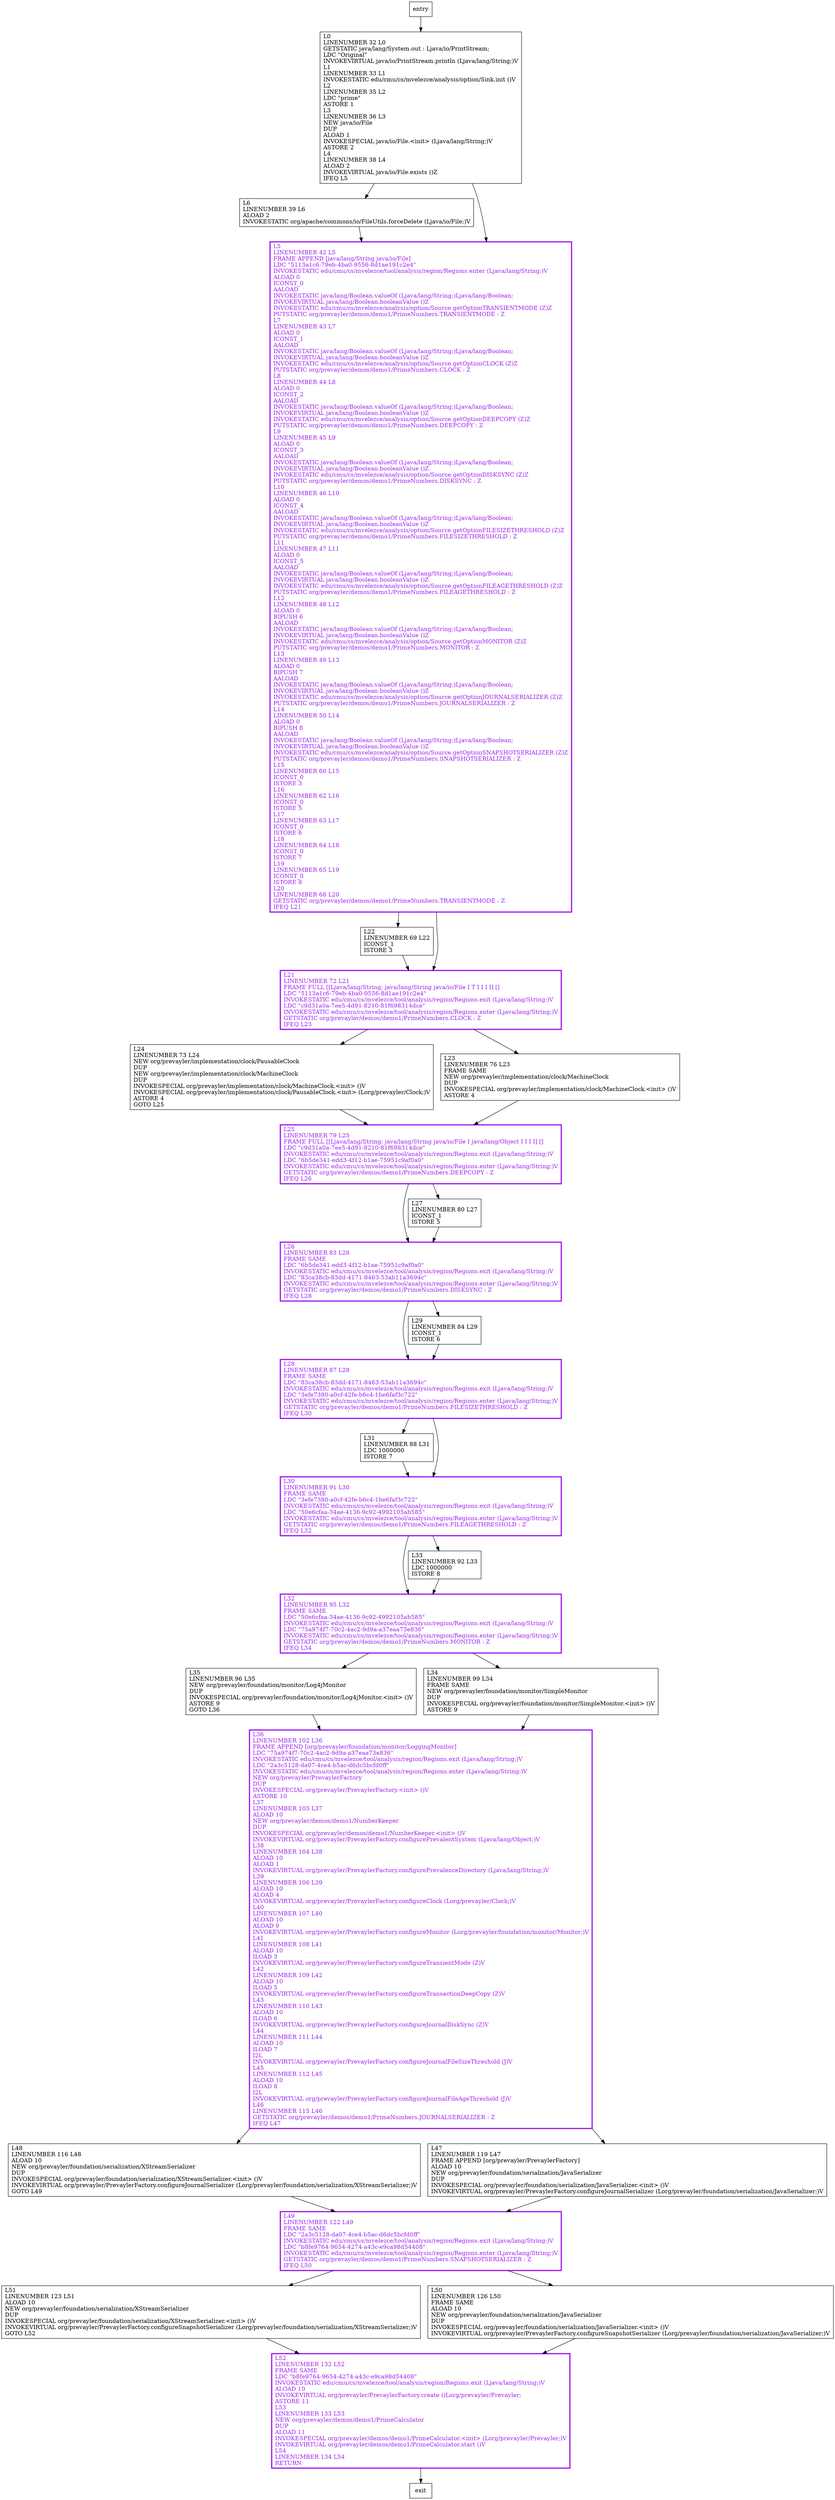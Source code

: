 digraph main {
node [shape=record];
1931572530 [label="L35\lLINENUMBER 96 L35\lNEW org/prevayler/foundation/monitor/Log4jMonitor\lDUP\lINVOKESPECIAL org/prevayler/foundation/monitor/Log4jMonitor.\<init\> ()V\lASTORE 9\lGOTO L36\l"];
1927447599 [label="L24\lLINENUMBER 73 L24\lNEW org/prevayler/implementation/clock/PausableClock\lDUP\lNEW org/prevayler/implementation/clock/MachineClock\lDUP\lINVOKESPECIAL org/prevayler/implementation/clock/MachineClock.\<init\> ()V\lINVOKESPECIAL org/prevayler/implementation/clock/PausableClock.\<init\> (Lorg/prevayler/Clock;)V\lASTORE 4\lGOTO L25\l"];
1069995467 [label="L52\lLINENUMBER 132 L52\lFRAME SAME\lLDC \"b8fe9764-9654-4274-a43c-e9ca98d54408\"\lINVOKESTATIC edu/cmu/cs/mvelezce/tool/analysis/region/Regions.exit (Ljava/lang/String;)V\lALOAD 10\lINVOKEVIRTUAL org/prevayler/PrevaylerFactory.create ()Lorg/prevayler/Prevayler;\lASTORE 11\lL53\lLINENUMBER 133 L53\lNEW org/prevayler/demos/demo1/PrimeCalculator\lDUP\lALOAD 11\lINVOKESPECIAL org/prevayler/demos/demo1/PrimeCalculator.\<init\> (Lorg/prevayler/Prevayler;)V\lINVOKEVIRTUAL org/prevayler/demos/demo1/PrimeCalculator.start ()V\lL54\lLINENUMBER 134 L54\lRETURN\l"];
350838976 [label="L32\lLINENUMBER 95 L32\lFRAME SAME\lLDC \"50e6cfaa-34ae-4136-9c92-4992105ab585\"\lINVOKESTATIC edu/cmu/cs/mvelezce/tool/analysis/region/Regions.exit (Ljava/lang/String;)V\lLDC \"75a974f7-70c2-4ac2-9d9a-a37eaa73e836\"\lINVOKESTATIC edu/cmu/cs/mvelezce/tool/analysis/region/Regions.enter (Ljava/lang/String;)V\lGETSTATIC org/prevayler/demos/demo1/PrimeNumbers.MONITOR : Z\lIFEQ L34\l"];
299965429 [label="L48\lLINENUMBER 116 L48\lALOAD 10\lNEW org/prevayler/foundation/serialization/XStreamSerializer\lDUP\lINVOKESPECIAL org/prevayler/foundation/serialization/XStreamSerializer.\<init\> ()V\lINVOKEVIRTUAL org/prevayler/PrevaylerFactory.configureJournalSerializer (Lorg/prevayler/foundation/serialization/XStreamSerializer;)V\lGOTO L49\l"];
1689288533 [label="L26\lLINENUMBER 83 L26\lFRAME SAME\lLDC \"6b5de341-edd3-4f12-b1ae-75951c9af0a0\"\lINVOKESTATIC edu/cmu/cs/mvelezce/tool/analysis/region/Regions.exit (Ljava/lang/String;)V\lLDC \"83ca38cb-83dd-4171-8463-53ab11a3694c\"\lINVOKESTATIC edu/cmu/cs/mvelezce/tool/analysis/region/Regions.enter (Ljava/lang/String;)V\lGETSTATIC org/prevayler/demos/demo1/PrimeNumbers.DISKSYNC : Z\lIFEQ L28\l"];
1475659078 [label="L23\lLINENUMBER 76 L23\lFRAME SAME\lNEW org/prevayler/implementation/clock/MachineClock\lDUP\lINVOKESPECIAL org/prevayler/implementation/clock/MachineClock.\<init\> ()V\lASTORE 4\l"];
1933206784 [label="L28\lLINENUMBER 87 L28\lFRAME SAME\lLDC \"83ca38cb-83dd-4171-8463-53ab11a3694c\"\lINVOKESTATIC edu/cmu/cs/mvelezce/tool/analysis/region/Regions.exit (Ljava/lang/String;)V\lLDC \"3efe7380-a0cf-42fe-b6c4-1be6faf3c722\"\lINVOKESTATIC edu/cmu/cs/mvelezce/tool/analysis/region/Regions.enter (Ljava/lang/String;)V\lGETSTATIC org/prevayler/demos/demo1/PrimeNumbers.FILESIZETHRESHOLD : Z\lIFEQ L30\l"];
1762747422 [label="L49\lLINENUMBER 122 L49\lFRAME SAME\lLDC \"2a3c5128-da07-4ce4-b5ac-d6dc5bcfd0ff\"\lINVOKESTATIC edu/cmu/cs/mvelezce/tool/analysis/region/Regions.exit (Ljava/lang/String;)V\lLDC \"b8fe9764-9654-4274-a43c-e9ca98d54408\"\lINVOKESTATIC edu/cmu/cs/mvelezce/tool/analysis/region/Regions.enter (Ljava/lang/String;)V\lGETSTATIC org/prevayler/demos/demo1/PrimeNumbers.SNAPSHOTSERIALIZER : Z\lIFEQ L50\l"];
354375792 [label="L27\lLINENUMBER 80 L27\lICONST_1\lISTORE 5\l"];
1376753351 [label="L0\lLINENUMBER 32 L0\lGETSTATIC java/lang/System.out : Ljava/io/PrintStream;\lLDC \"Original\"\lINVOKEVIRTUAL java/io/PrintStream.println (Ljava/lang/String;)V\lL1\lLINENUMBER 33 L1\lINVOKESTATIC edu/cmu/cs/mvelezce/analysis/option/Sink.init ()V\lL2\lLINENUMBER 35 L2\lLDC \"prime\"\lASTORE 1\lL3\lLINENUMBER 36 L3\lNEW java/io/File\lDUP\lALOAD 1\lINVOKESPECIAL java/io/File.\<init\> (Ljava/lang/String;)V\lASTORE 2\lL4\lLINENUMBER 38 L4\lALOAD 2\lINVOKEVIRTUAL java/io/File.exists ()Z\lIFEQ L5\l"];
530535694 [label="L34\lLINENUMBER 99 L34\lFRAME SAME\lNEW org/prevayler/foundation/monitor/SimpleMonitor\lDUP\lINVOKESPECIAL org/prevayler/foundation/monitor/SimpleMonitor.\<init\> ()V\lASTORE 9\l"];
28610815 [label="L6\lLINENUMBER 39 L6\lALOAD 2\lINVOKESTATIC org/apache/commons/io/FileUtils.forceDelete (Ljava/io/File;)V\l"];
1190602307 [label="L22\lLINENUMBER 69 L22\lICONST_1\lISTORE 3\l"];
643914817 [label="L51\lLINENUMBER 123 L51\lALOAD 10\lNEW org/prevayler/foundation/serialization/XStreamSerializer\lDUP\lINVOKESPECIAL org/prevayler/foundation/serialization/XStreamSerializer.\<init\> ()V\lINVOKEVIRTUAL org/prevayler/PrevaylerFactory.configureSnapshotSerializer (Lorg/prevayler/foundation/serialization/XStreamSerializer;)V\lGOTO L52\l"];
886767934 [label="L31\lLINENUMBER 88 L31\lLDC 1000000\lISTORE 7\l"];
1949501272 [label="L47\lLINENUMBER 119 L47\lFRAME APPEND [org/prevayler/PrevaylerFactory]\lALOAD 10\lNEW org/prevayler/foundation/serialization/JavaSerializer\lDUP\lINVOKESPECIAL org/prevayler/foundation/serialization/JavaSerializer.\<init\> ()V\lINVOKEVIRTUAL org/prevayler/PrevaylerFactory.configureJournalSerializer (Lorg/prevayler/foundation/serialization/JavaSerializer;)V\l"];
1751133222 [label="L21\lLINENUMBER 72 L21\lFRAME FULL [[Ljava/lang/String; java/lang/String java/io/File I T I I I I] []\lLDC \"5113a1c6-79eb-4ba0-9556-8d1ae191c2e4\"\lINVOKESTATIC edu/cmu/cs/mvelezce/tool/analysis/region/Regions.exit (Ljava/lang/String;)V\lLDC \"c9d31a0a-7ee5-4d91-8210-81f698314dce\"\lINVOKESTATIC edu/cmu/cs/mvelezce/tool/analysis/region/Regions.enter (Ljava/lang/String;)V\lGETSTATIC org/prevayler/demos/demo1/PrimeNumbers.CLOCK : Z\lIFEQ L23\l"];
1541934827 [label="L30\lLINENUMBER 91 L30\lFRAME SAME\lLDC \"3efe7380-a0cf-42fe-b6c4-1be6faf3c722\"\lINVOKESTATIC edu/cmu/cs/mvelezce/tool/analysis/region/Regions.exit (Ljava/lang/String;)V\lLDC \"50e6cfaa-34ae-4136-9c92-4992105ab585\"\lINVOKESTATIC edu/cmu/cs/mvelezce/tool/analysis/region/Regions.enter (Ljava/lang/String;)V\lGETSTATIC org/prevayler/demos/demo1/PrimeNumbers.FILEAGETHRESHOLD : Z\lIFEQ L32\l"];
1255897394 [label="L5\lLINENUMBER 42 L5\lFRAME APPEND [java/lang/String java/io/File]\lLDC \"5113a1c6-79eb-4ba0-9556-8d1ae191c2e4\"\lINVOKESTATIC edu/cmu/cs/mvelezce/tool/analysis/region/Regions.enter (Ljava/lang/String;)V\lALOAD 0\lICONST_0\lAALOAD\lINVOKESTATIC java/lang/Boolean.valueOf (Ljava/lang/String;)Ljava/lang/Boolean;\lINVOKEVIRTUAL java/lang/Boolean.booleanValue ()Z\lINVOKESTATIC edu/cmu/cs/mvelezce/analysis/option/Source.getOptionTRANSIENTMODE (Z)Z\lPUTSTATIC org/prevayler/demos/demo1/PrimeNumbers.TRANSIENTMODE : Z\lL7\lLINENUMBER 43 L7\lALOAD 0\lICONST_1\lAALOAD\lINVOKESTATIC java/lang/Boolean.valueOf (Ljava/lang/String;)Ljava/lang/Boolean;\lINVOKEVIRTUAL java/lang/Boolean.booleanValue ()Z\lINVOKESTATIC edu/cmu/cs/mvelezce/analysis/option/Source.getOptionCLOCK (Z)Z\lPUTSTATIC org/prevayler/demos/demo1/PrimeNumbers.CLOCK : Z\lL8\lLINENUMBER 44 L8\lALOAD 0\lICONST_2\lAALOAD\lINVOKESTATIC java/lang/Boolean.valueOf (Ljava/lang/String;)Ljava/lang/Boolean;\lINVOKEVIRTUAL java/lang/Boolean.booleanValue ()Z\lINVOKESTATIC edu/cmu/cs/mvelezce/analysis/option/Source.getOptionDEEPCOPY (Z)Z\lPUTSTATIC org/prevayler/demos/demo1/PrimeNumbers.DEEPCOPY : Z\lL9\lLINENUMBER 45 L9\lALOAD 0\lICONST_3\lAALOAD\lINVOKESTATIC java/lang/Boolean.valueOf (Ljava/lang/String;)Ljava/lang/Boolean;\lINVOKEVIRTUAL java/lang/Boolean.booleanValue ()Z\lINVOKESTATIC edu/cmu/cs/mvelezce/analysis/option/Source.getOptionDISKSYNC (Z)Z\lPUTSTATIC org/prevayler/demos/demo1/PrimeNumbers.DISKSYNC : Z\lL10\lLINENUMBER 46 L10\lALOAD 0\lICONST_4\lAALOAD\lINVOKESTATIC java/lang/Boolean.valueOf (Ljava/lang/String;)Ljava/lang/Boolean;\lINVOKEVIRTUAL java/lang/Boolean.booleanValue ()Z\lINVOKESTATIC edu/cmu/cs/mvelezce/analysis/option/Source.getOptionFILESIZETHRESHOLD (Z)Z\lPUTSTATIC org/prevayler/demos/demo1/PrimeNumbers.FILESIZETHRESHOLD : Z\lL11\lLINENUMBER 47 L11\lALOAD 0\lICONST_5\lAALOAD\lINVOKESTATIC java/lang/Boolean.valueOf (Ljava/lang/String;)Ljava/lang/Boolean;\lINVOKEVIRTUAL java/lang/Boolean.booleanValue ()Z\lINVOKESTATIC edu/cmu/cs/mvelezce/analysis/option/Source.getOptionFILEAGETHRESHOLD (Z)Z\lPUTSTATIC org/prevayler/demos/demo1/PrimeNumbers.FILEAGETHRESHOLD : Z\lL12\lLINENUMBER 48 L12\lALOAD 0\lBIPUSH 6\lAALOAD\lINVOKESTATIC java/lang/Boolean.valueOf (Ljava/lang/String;)Ljava/lang/Boolean;\lINVOKEVIRTUAL java/lang/Boolean.booleanValue ()Z\lINVOKESTATIC edu/cmu/cs/mvelezce/analysis/option/Source.getOptionMONITOR (Z)Z\lPUTSTATIC org/prevayler/demos/demo1/PrimeNumbers.MONITOR : Z\lL13\lLINENUMBER 49 L13\lALOAD 0\lBIPUSH 7\lAALOAD\lINVOKESTATIC java/lang/Boolean.valueOf (Ljava/lang/String;)Ljava/lang/Boolean;\lINVOKEVIRTUAL java/lang/Boolean.booleanValue ()Z\lINVOKESTATIC edu/cmu/cs/mvelezce/analysis/option/Source.getOptionJOURNALSERIALIZER (Z)Z\lPUTSTATIC org/prevayler/demos/demo1/PrimeNumbers.JOURNALSERIALIZER : Z\lL14\lLINENUMBER 50 L14\lALOAD 0\lBIPUSH 8\lAALOAD\lINVOKESTATIC java/lang/Boolean.valueOf (Ljava/lang/String;)Ljava/lang/Boolean;\lINVOKEVIRTUAL java/lang/Boolean.booleanValue ()Z\lINVOKESTATIC edu/cmu/cs/mvelezce/analysis/option/Source.getOptionSNAPSHOTSERIALIZER (Z)Z\lPUTSTATIC org/prevayler/demos/demo1/PrimeNumbers.SNAPSHOTSERIALIZER : Z\lL15\lLINENUMBER 60 L15\lICONST_0\lISTORE 3\lL16\lLINENUMBER 62 L16\lICONST_0\lISTORE 5\lL17\lLINENUMBER 63 L17\lICONST_0\lISTORE 6\lL18\lLINENUMBER 64 L18\lICONST_0\lISTORE 7\lL19\lLINENUMBER 65 L19\lICONST_0\lISTORE 8\lL20\lLINENUMBER 68 L20\lGETSTATIC org/prevayler/demos/demo1/PrimeNumbers.TRANSIENTMODE : Z\lIFEQ L21\l"];
1011188961 [label="L29\lLINENUMBER 84 L29\lICONST_1\lISTORE 6\l"];
1250200462 [label="L50\lLINENUMBER 126 L50\lFRAME SAME\lALOAD 10\lNEW org/prevayler/foundation/serialization/JavaSerializer\lDUP\lINVOKESPECIAL org/prevayler/foundation/serialization/JavaSerializer.\<init\> ()V\lINVOKEVIRTUAL org/prevayler/PrevaylerFactory.configureSnapshotSerializer (Lorg/prevayler/foundation/serialization/JavaSerializer;)V\l"];
453674825 [label="L25\lLINENUMBER 79 L25\lFRAME FULL [[Ljava/lang/String; java/lang/String java/io/File I java/lang/Object I I I I] []\lLDC \"c9d31a0a-7ee5-4d91-8210-81f698314dce\"\lINVOKESTATIC edu/cmu/cs/mvelezce/tool/analysis/region/Regions.exit (Ljava/lang/String;)V\lLDC \"6b5de341-edd3-4f12-b1ae-75951c9af0a0\"\lINVOKESTATIC edu/cmu/cs/mvelezce/tool/analysis/region/Regions.enter (Ljava/lang/String;)V\lGETSTATIC org/prevayler/demos/demo1/PrimeNumbers.DEEPCOPY : Z\lIFEQ L26\l"];
739374326 [label="L36\lLINENUMBER 102 L36\lFRAME APPEND [org/prevayler/foundation/monitor/LoggingMonitor]\lLDC \"75a974f7-70c2-4ac2-9d9a-a37eaa73e836\"\lINVOKESTATIC edu/cmu/cs/mvelezce/tool/analysis/region/Regions.exit (Ljava/lang/String;)V\lLDC \"2a3c5128-da07-4ce4-b5ac-d6dc5bcfd0ff\"\lINVOKESTATIC edu/cmu/cs/mvelezce/tool/analysis/region/Regions.enter (Ljava/lang/String;)V\lNEW org/prevayler/PrevaylerFactory\lDUP\lINVOKESPECIAL org/prevayler/PrevaylerFactory.\<init\> ()V\lASTORE 10\lL37\lLINENUMBER 103 L37\lALOAD 10\lNEW org/prevayler/demos/demo1/NumberKeeper\lDUP\lINVOKESPECIAL org/prevayler/demos/demo1/NumberKeeper.\<init\> ()V\lINVOKEVIRTUAL org/prevayler/PrevaylerFactory.configurePrevalentSystem (Ljava/lang/Object;)V\lL38\lLINENUMBER 104 L38\lALOAD 10\lALOAD 1\lINVOKEVIRTUAL org/prevayler/PrevaylerFactory.configurePrevalenceDirectory (Ljava/lang/String;)V\lL39\lLINENUMBER 106 L39\lALOAD 10\lALOAD 4\lINVOKEVIRTUAL org/prevayler/PrevaylerFactory.configureClock (Lorg/prevayler/Clock;)V\lL40\lLINENUMBER 107 L40\lALOAD 10\lALOAD 9\lINVOKEVIRTUAL org/prevayler/PrevaylerFactory.configureMonitor (Lorg/prevayler/foundation/monitor/Monitor;)V\lL41\lLINENUMBER 108 L41\lALOAD 10\lILOAD 3\lINVOKEVIRTUAL org/prevayler/PrevaylerFactory.configureTransientMode (Z)V\lL42\lLINENUMBER 109 L42\lALOAD 10\lILOAD 5\lINVOKEVIRTUAL org/prevayler/PrevaylerFactory.configureTransactionDeepCopy (Z)V\lL43\lLINENUMBER 110 L43\lALOAD 10\lILOAD 6\lINVOKEVIRTUAL org/prevayler/PrevaylerFactory.configureJournalDiskSync (Z)V\lL44\lLINENUMBER 111 L44\lALOAD 10\lILOAD 7\lI2L\lINVOKEVIRTUAL org/prevayler/PrevaylerFactory.configureJournalFileSizeThreshold (J)V\lL45\lLINENUMBER 112 L45\lALOAD 10\lILOAD 8\lI2L\lINVOKEVIRTUAL org/prevayler/PrevaylerFactory.configureJournalFileAgeThreshold (J)V\lL46\lLINENUMBER 115 L46\lGETSTATIC org/prevayler/demos/demo1/PrimeNumbers.JOURNALSERIALIZER : Z\lIFEQ L47\l"];
68918320 [label="L33\lLINENUMBER 92 L33\lLDC 1000000\lISTORE 8\l"];
entry;
exit;
1931572530 -> 739374326;
1927447599 -> 453674825;
1069995467 -> exit;
350838976 -> 1931572530;
350838976 -> 530535694;
299965429 -> 1762747422;
1689288533 -> 1933206784;
1689288533 -> 1011188961;
1475659078 -> 453674825;
1933206784 -> 1541934827;
1933206784 -> 886767934;
1762747422 -> 1250200462;
1762747422 -> 643914817;
354375792 -> 1689288533;
1376753351 -> 1255897394;
1376753351 -> 28610815;
530535694 -> 739374326;
28610815 -> 1255897394;
1190602307 -> 1751133222;
643914817 -> 1069995467;
886767934 -> 1541934827;
entry -> 1376753351;
1949501272 -> 1762747422;
1751133222 -> 1475659078;
1751133222 -> 1927447599;
1541934827 -> 350838976;
1541934827 -> 68918320;
1255897394 -> 1751133222;
1255897394 -> 1190602307;
1011188961 -> 1933206784;
1250200462 -> 1069995467;
453674825 -> 354375792;
453674825 -> 1689288533;
739374326 -> 1949501272;
739374326 -> 299965429;
68918320 -> 350838976;
1069995467[fontcolor="purple", penwidth=3, color="purple"];
1751133222[fontcolor="purple", penwidth=3, color="purple"];
1933206784[fontcolor="purple", penwidth=3, color="purple"];
1762747422[fontcolor="purple", penwidth=3, color="purple"];
1541934827[fontcolor="purple", penwidth=3, color="purple"];
1255897394[fontcolor="purple", penwidth=3, color="purple"];
350838976[fontcolor="purple", penwidth=3, color="purple"];
1689288533[fontcolor="purple", penwidth=3, color="purple"];
453674825[fontcolor="purple", penwidth=3, color="purple"];
739374326[fontcolor="purple", penwidth=3, color="purple"];
}
